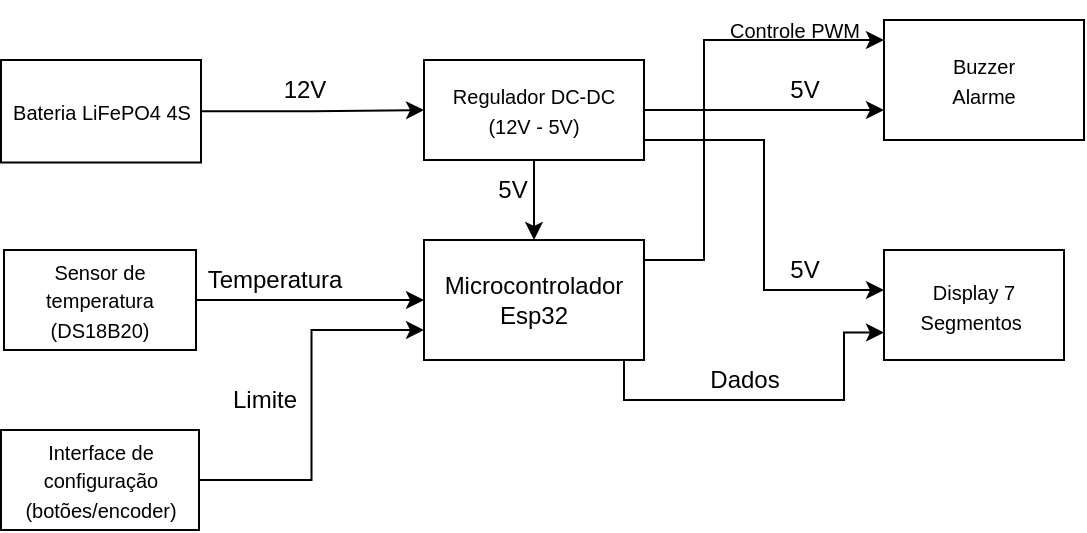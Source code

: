 <mxfile version="28.0.7">
  <diagram name="Página-1" id="CWbNcbKAvJK6IpXLLuld">
    <mxGraphModel grid="1" page="1" gridSize="10" guides="1" tooltips="1" connect="1" arrows="1" fold="1" pageScale="1" pageWidth="827" pageHeight="1169" math="0" shadow="0">
      <root>
        <mxCell id="0" />
        <mxCell id="1" parent="0" />
        <mxCell id="ZQg8AeIHl2Ewhg5QZKMD-6" style="edgeStyle=orthogonalEdgeStyle;rounded=0;orthogonalLoop=1;jettySize=auto;html=1;exitX=1;exitY=0.5;exitDx=0;exitDy=0;" edge="1" parent="1" source="ZQg8AeIHl2Ewhg5QZKMD-1" target="ZQg8AeIHl2Ewhg5QZKMD-3">
          <mxGeometry relative="1" as="geometry">
            <mxPoint x="280" y="140" as="targetPoint" />
          </mxGeometry>
        </mxCell>
        <mxCell id="ZQg8AeIHl2Ewhg5QZKMD-1" value="&lt;font style=&quot;font-size: 10px;&quot;&gt;Bateria LiFePO4 4S&lt;/font&gt;" style="rounded=0;whiteSpace=wrap;html=1;" vertex="1" parent="1">
          <mxGeometry x="178.5" y="80" width="100" height="51.25" as="geometry" />
        </mxCell>
        <mxCell id="qfXmaxUwDSZ9L6t3wbxL-14" style="edgeStyle=orthogonalEdgeStyle;rounded=0;orthogonalLoop=1;jettySize=auto;html=1;entryX=0.5;entryY=0;entryDx=0;entryDy=0;" edge="1" parent="1" source="ZQg8AeIHl2Ewhg5QZKMD-3" target="YirHBxdHQHqsqM3jdSsx-1">
          <mxGeometry relative="1" as="geometry" />
        </mxCell>
        <mxCell id="qfXmaxUwDSZ9L6t3wbxL-16" style="edgeStyle=orthogonalEdgeStyle;rounded=0;orthogonalLoop=1;jettySize=auto;html=1;entryX=0;entryY=0.75;entryDx=0;entryDy=0;" edge="1" parent="1" source="ZQg8AeIHl2Ewhg5QZKMD-3" target="YirHBxdHQHqsqM3jdSsx-5">
          <mxGeometry relative="1" as="geometry" />
        </mxCell>
        <mxCell id="qfXmaxUwDSZ9L6t3wbxL-18" style="edgeStyle=orthogonalEdgeStyle;rounded=0;orthogonalLoop=1;jettySize=auto;html=1;" edge="1" parent="1" source="ZQg8AeIHl2Ewhg5QZKMD-3" target="YirHBxdHQHqsqM3jdSsx-6">
          <mxGeometry relative="1" as="geometry">
            <Array as="points">
              <mxPoint x="560" y="120" />
              <mxPoint x="560" y="195" />
            </Array>
          </mxGeometry>
        </mxCell>
        <mxCell id="ZQg8AeIHl2Ewhg5QZKMD-3" value="&lt;font style=&quot;font-size: 10px;&quot;&gt;Regulador DC-DC&lt;/font&gt;&lt;div&gt;&lt;font style=&quot;font-size: 10px;&quot;&gt;(12V - 5V)&lt;/font&gt;&lt;/div&gt;" style="rounded=0;whiteSpace=wrap;html=1;" vertex="1" parent="1">
          <mxGeometry x="390" y="80" width="110" height="50" as="geometry" />
        </mxCell>
        <mxCell id="ZQg8AeIHl2Ewhg5QZKMD-4" value="&lt;font style=&quot;font-size: 10px;&quot;&gt;Sensor de temperatura (DS18B20)&lt;/font&gt;" style="rounded=0;whiteSpace=wrap;html=1;" vertex="1" parent="1">
          <mxGeometry x="180" y="175" width="96" height="50" as="geometry" />
        </mxCell>
        <mxCell id="YirHBxdHQHqsqM3jdSsx-4" style="edgeStyle=orthogonalEdgeStyle;rounded=0;orthogonalLoop=1;jettySize=auto;html=1;entryX=0;entryY=0.75;entryDx=0;entryDy=0;" edge="1" parent="1" source="ZQg8AeIHl2Ewhg5QZKMD-5" target="YirHBxdHQHqsqM3jdSsx-1">
          <mxGeometry relative="1" as="geometry" />
        </mxCell>
        <mxCell id="ZQg8AeIHl2Ewhg5QZKMD-5" value="&lt;font style=&quot;font-size: 10px; background-color: light-dark(#ffffff, var(--ge-dark-color, #121212));&quot;&gt;Interface de configuração (botões/encoder)&lt;/font&gt;" style="rounded=0;whiteSpace=wrap;html=1;" vertex="1" parent="1">
          <mxGeometry x="178.5" y="265" width="99" height="50" as="geometry" />
        </mxCell>
        <mxCell id="qfXmaxUwDSZ9L6t3wbxL-8" style="edgeStyle=orthogonalEdgeStyle;rounded=0;orthogonalLoop=1;jettySize=auto;html=1;entryX=0;entryY=0.75;entryDx=0;entryDy=0;" edge="1" parent="1" source="YirHBxdHQHqsqM3jdSsx-1" target="YirHBxdHQHqsqM3jdSsx-6">
          <mxGeometry relative="1" as="geometry">
            <Array as="points">
              <mxPoint x="490" y="250" />
              <mxPoint x="600" y="250" />
              <mxPoint x="600" y="216" />
            </Array>
          </mxGeometry>
        </mxCell>
        <mxCell id="qfXmaxUwDSZ9L6t3wbxL-15" style="edgeStyle=orthogonalEdgeStyle;rounded=0;orthogonalLoop=1;jettySize=auto;html=1;" edge="1" parent="1" source="YirHBxdHQHqsqM3jdSsx-1" target="YirHBxdHQHqsqM3jdSsx-5">
          <mxGeometry relative="1" as="geometry">
            <Array as="points">
              <mxPoint x="530" y="180" />
              <mxPoint x="530" y="70" />
            </Array>
          </mxGeometry>
        </mxCell>
        <mxCell id="YirHBxdHQHqsqM3jdSsx-1" value="Microcontrolador&lt;div&gt;Esp32&lt;/div&gt;" style="rounded=0;whiteSpace=wrap;html=1;" vertex="1" parent="1">
          <mxGeometry x="390" y="170" width="110" height="60" as="geometry" />
        </mxCell>
        <mxCell id="YirHBxdHQHqsqM3jdSsx-3" style="edgeStyle=orthogonalEdgeStyle;rounded=0;orthogonalLoop=1;jettySize=auto;html=1;entryX=0;entryY=0.5;entryDx=0;entryDy=0;" edge="1" parent="1" source="ZQg8AeIHl2Ewhg5QZKMD-4" target="YirHBxdHQHqsqM3jdSsx-1">
          <mxGeometry relative="1" as="geometry" />
        </mxCell>
        <mxCell id="YirHBxdHQHqsqM3jdSsx-5" value="&lt;font style=&quot;font-size: 10px;&quot;&gt;Buzzer&lt;/font&gt;&lt;div&gt;&lt;font style=&quot;font-size: 10px;&quot;&gt;Alarme&lt;/font&gt;&lt;/div&gt;" style="rounded=0;whiteSpace=wrap;html=1;" vertex="1" parent="1">
          <mxGeometry x="620" y="60" width="100" height="60" as="geometry" />
        </mxCell>
        <mxCell id="YirHBxdHQHqsqM3jdSsx-6" value="&lt;font style=&quot;font-size: 10px;&quot;&gt;Display 7&lt;/font&gt;&lt;div&gt;&lt;font style=&quot;font-size: 10px;&quot;&gt;&amp;nbsp;Segmentos&amp;nbsp;&lt;span style=&quot;background-color: transparent; color: light-dark(rgb(0, 0, 0), rgb(255, 255, 255));&quot;&gt;&amp;nbsp;&lt;/span&gt;&lt;/font&gt;&lt;/div&gt;" style="rounded=0;whiteSpace=wrap;html=1;" vertex="1" parent="1">
          <mxGeometry x="620" y="175" width="90" height="55" as="geometry" />
        </mxCell>
        <mxCell id="qfXmaxUwDSZ9L6t3wbxL-1" value="12V" style="text;html=1;align=center;verticalAlign=middle;resizable=0;points=[];autosize=1;strokeColor=none;fillColor=none;" vertex="1" parent="1">
          <mxGeometry x="310" y="80" width="40" height="30" as="geometry" />
        </mxCell>
        <mxCell id="qfXmaxUwDSZ9L6t3wbxL-3" value="5V" style="text;html=1;align=center;verticalAlign=middle;resizable=0;points=[];autosize=1;strokeColor=none;fillColor=none;" vertex="1" parent="1">
          <mxGeometry x="560" y="170" width="40" height="30" as="geometry" />
        </mxCell>
        <mxCell id="qfXmaxUwDSZ9L6t3wbxL-4" value="Temperatura" style="text;html=1;align=center;verticalAlign=middle;resizable=0;points=[];autosize=1;strokeColor=none;fillColor=none;" vertex="1" parent="1">
          <mxGeometry x="270" y="175" width="90" height="30" as="geometry" />
        </mxCell>
        <mxCell id="qfXmaxUwDSZ9L6t3wbxL-7" value="Limite" style="text;html=1;align=center;verticalAlign=middle;resizable=0;points=[];autosize=1;strokeColor=none;fillColor=none;" vertex="1" parent="1">
          <mxGeometry x="280" y="235" width="60" height="30" as="geometry" />
        </mxCell>
        <mxCell id="qfXmaxUwDSZ9L6t3wbxL-11" value="5V" style="text;html=1;align=center;verticalAlign=middle;resizable=0;points=[];autosize=1;strokeColor=none;fillColor=none;" vertex="1" parent="1">
          <mxGeometry x="560" y="80" width="40" height="30" as="geometry" />
        </mxCell>
        <mxCell id="qfXmaxUwDSZ9L6t3wbxL-12" value="5V" style="text;html=1;align=center;verticalAlign=middle;resizable=0;points=[];autosize=1;strokeColor=none;fillColor=none;" vertex="1" parent="1">
          <mxGeometry x="414" y="130" width="40" height="30" as="geometry" />
        </mxCell>
        <mxCell id="qfXmaxUwDSZ9L6t3wbxL-13" value="&lt;font style=&quot;font-size: 10px;&quot;&gt;Controle PWM&lt;/font&gt;" style="text;html=1;align=center;verticalAlign=middle;resizable=0;points=[];autosize=1;strokeColor=none;fillColor=none;" vertex="1" parent="1">
          <mxGeometry x="530" y="50" width="90" height="30" as="geometry" />
        </mxCell>
        <mxCell id="qfXmaxUwDSZ9L6t3wbxL-19" value="Dados" style="text;html=1;align=center;verticalAlign=middle;resizable=0;points=[];autosize=1;strokeColor=none;fillColor=none;" vertex="1" parent="1">
          <mxGeometry x="520" y="225" width="60" height="30" as="geometry" />
        </mxCell>
      </root>
    </mxGraphModel>
  </diagram>
</mxfile>
